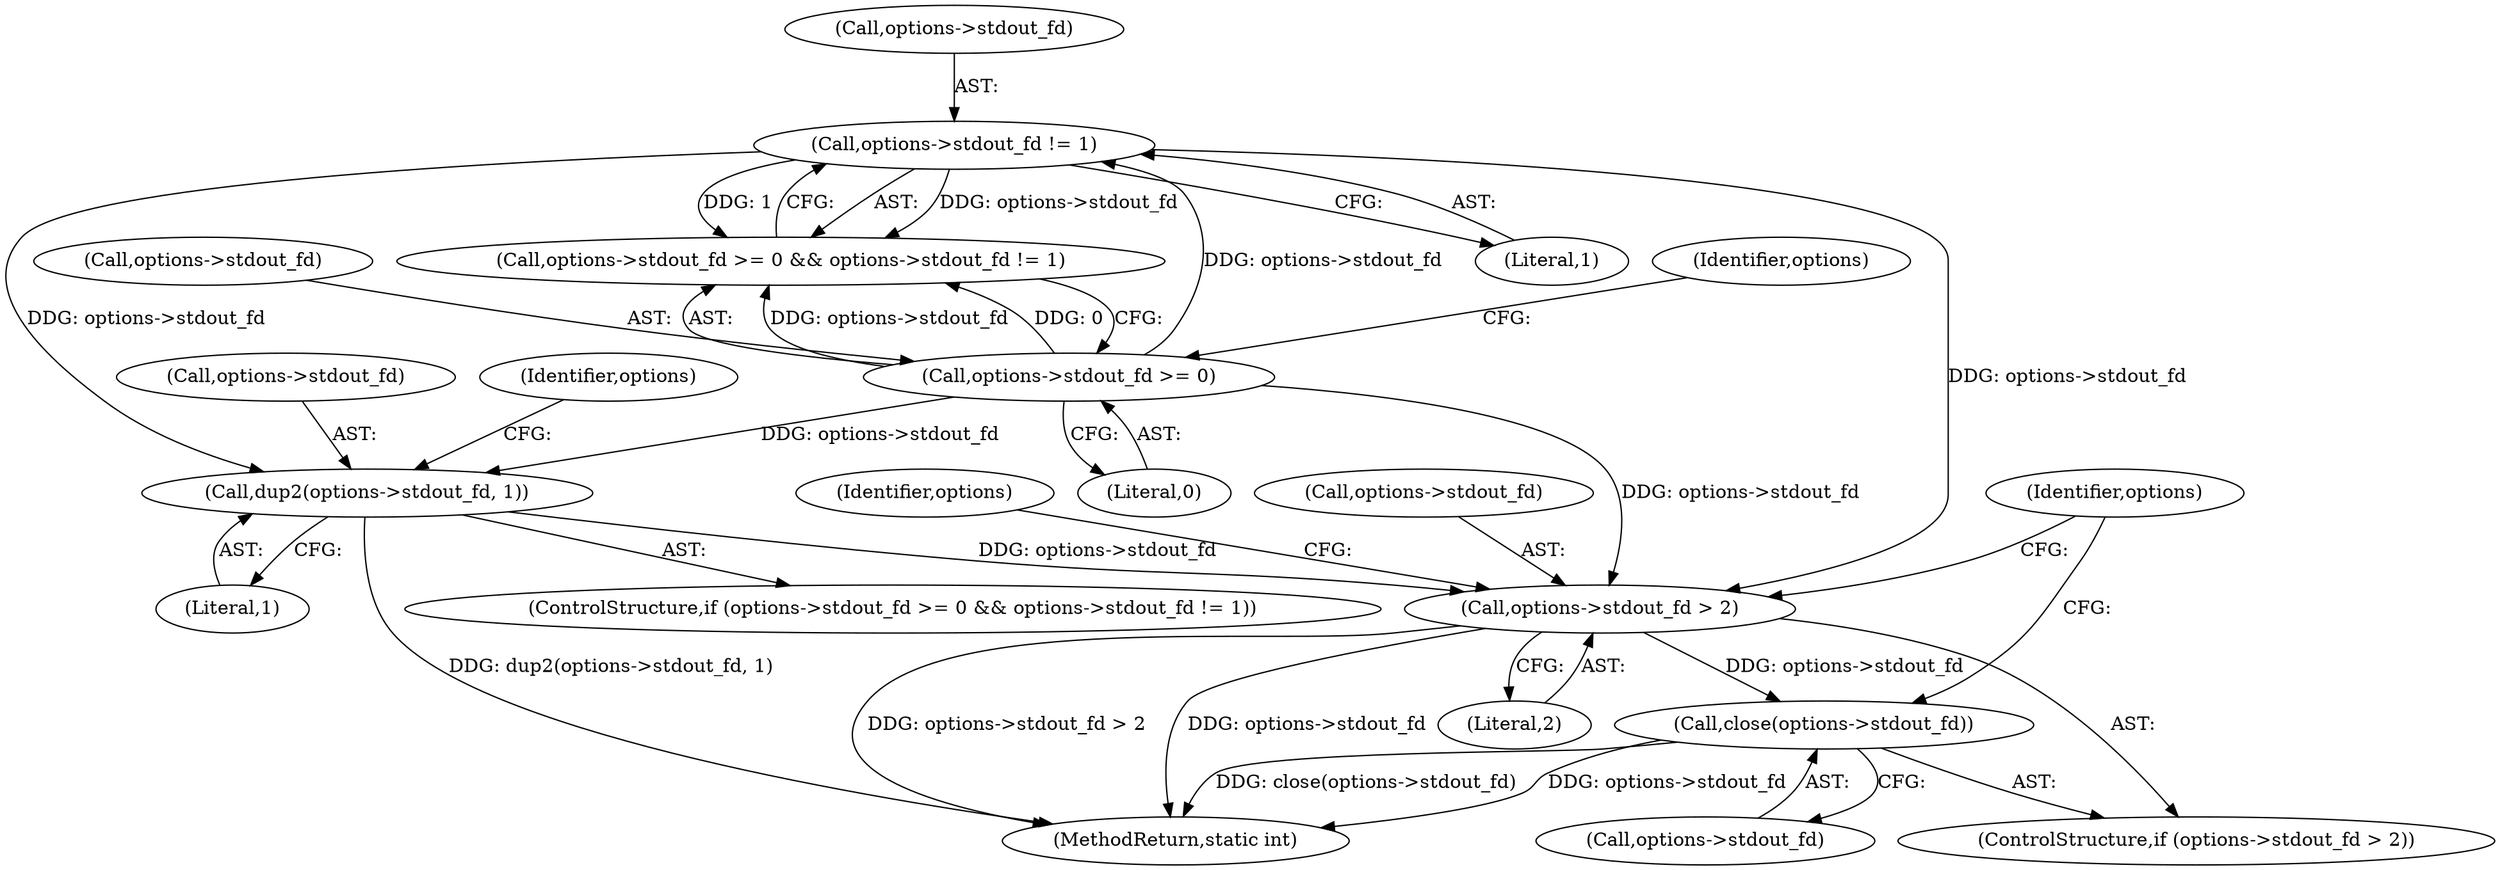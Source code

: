 digraph "0_lxc_5c3fcae78b63ac9dd56e36075903921bd9461f9e@API" {
"1000655" [label="(Call,close(options->stdout_fd))"];
"1000650" [label="(Call,options->stdout_fd > 2)"];
"1000617" [label="(Call,dup2(options->stdout_fd, 1))"];
"1000612" [label="(Call,options->stdout_fd != 1)"];
"1000607" [label="(Call,options->stdout_fd >= 0)"];
"1000608" [label="(Call,options->stdout_fd)"];
"1000613" [label="(Call,options->stdout_fd)"];
"1000605" [label="(ControlStructure,if (options->stdout_fd >= 0 && options->stdout_fd != 1))"];
"1000616" [label="(Literal,1)"];
"1000611" [label="(Literal,0)"];
"1000606" [label="(Call,options->stdout_fd >= 0 && options->stdout_fd != 1)"];
"1000618" [label="(Call,options->stdout_fd)"];
"1000662" [label="(Identifier,options)"];
"1000655" [label="(Call,close(options->stdout_fd))"];
"1000617" [label="(Call,dup2(options->stdout_fd, 1))"];
"1000607" [label="(Call,options->stdout_fd >= 0)"];
"1000612" [label="(Call,options->stdout_fd != 1)"];
"1000621" [label="(Literal,1)"];
"1000626" [label="(Identifier,options)"];
"1000656" [label="(Call,options->stdout_fd)"];
"1000614" [label="(Identifier,options)"];
"1000654" [label="(Literal,2)"];
"1000650" [label="(Call,options->stdout_fd > 2)"];
"1000657" [label="(Identifier,options)"];
"1000649" [label="(ControlStructure,if (options->stdout_fd > 2))"];
"1000651" [label="(Call,options->stdout_fd)"];
"1000711" [label="(MethodReturn,static int)"];
"1000655" -> "1000649"  [label="AST: "];
"1000655" -> "1000656"  [label="CFG: "];
"1000656" -> "1000655"  [label="AST: "];
"1000662" -> "1000655"  [label="CFG: "];
"1000655" -> "1000711"  [label="DDG: options->stdout_fd"];
"1000655" -> "1000711"  [label="DDG: close(options->stdout_fd)"];
"1000650" -> "1000655"  [label="DDG: options->stdout_fd"];
"1000650" -> "1000649"  [label="AST: "];
"1000650" -> "1000654"  [label="CFG: "];
"1000651" -> "1000650"  [label="AST: "];
"1000654" -> "1000650"  [label="AST: "];
"1000657" -> "1000650"  [label="CFG: "];
"1000662" -> "1000650"  [label="CFG: "];
"1000650" -> "1000711"  [label="DDG: options->stdout_fd > 2"];
"1000650" -> "1000711"  [label="DDG: options->stdout_fd"];
"1000617" -> "1000650"  [label="DDG: options->stdout_fd"];
"1000612" -> "1000650"  [label="DDG: options->stdout_fd"];
"1000607" -> "1000650"  [label="DDG: options->stdout_fd"];
"1000617" -> "1000605"  [label="AST: "];
"1000617" -> "1000621"  [label="CFG: "];
"1000618" -> "1000617"  [label="AST: "];
"1000621" -> "1000617"  [label="AST: "];
"1000626" -> "1000617"  [label="CFG: "];
"1000617" -> "1000711"  [label="DDG: dup2(options->stdout_fd, 1)"];
"1000612" -> "1000617"  [label="DDG: options->stdout_fd"];
"1000607" -> "1000617"  [label="DDG: options->stdout_fd"];
"1000612" -> "1000606"  [label="AST: "];
"1000612" -> "1000616"  [label="CFG: "];
"1000613" -> "1000612"  [label="AST: "];
"1000616" -> "1000612"  [label="AST: "];
"1000606" -> "1000612"  [label="CFG: "];
"1000612" -> "1000606"  [label="DDG: options->stdout_fd"];
"1000612" -> "1000606"  [label="DDG: 1"];
"1000607" -> "1000612"  [label="DDG: options->stdout_fd"];
"1000607" -> "1000606"  [label="AST: "];
"1000607" -> "1000611"  [label="CFG: "];
"1000608" -> "1000607"  [label="AST: "];
"1000611" -> "1000607"  [label="AST: "];
"1000614" -> "1000607"  [label="CFG: "];
"1000606" -> "1000607"  [label="CFG: "];
"1000607" -> "1000606"  [label="DDG: options->stdout_fd"];
"1000607" -> "1000606"  [label="DDG: 0"];
}
